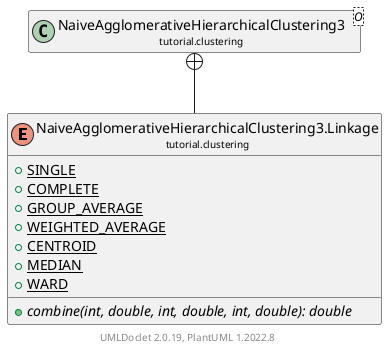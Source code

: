 @startuml
    remove .*\.(Instance|Par|Parameterizer|Factory)$
    set namespaceSeparator none
    hide empty fields
    hide empty methods

    enum "<size:14>NaiveAgglomerativeHierarchicalClustering3.Linkage\n<size:10>tutorial.clustering" as tutorial.clustering.NaiveAgglomerativeHierarchicalClustering3.Linkage [[NaiveAgglomerativeHierarchicalClustering3.Linkage.html]] {
        {static} +SINGLE
        {static} +COMPLETE
        {static} +GROUP_AVERAGE
        {static} +WEIGHTED_AVERAGE
        {static} +CENTROID
        {static} +MEDIAN
        {static} +WARD
        {abstract} +combine(int, double, int, double, int, double): double
    }

    class "<size:14>NaiveAgglomerativeHierarchicalClustering3\n<size:10>tutorial.clustering" as tutorial.clustering.NaiveAgglomerativeHierarchicalClustering3<O> [[NaiveAgglomerativeHierarchicalClustering3.html]]

    tutorial.clustering.NaiveAgglomerativeHierarchicalClustering3 +-- tutorial.clustering.NaiveAgglomerativeHierarchicalClustering3.Linkage

    center footer UMLDoclet 2.0.19, PlantUML 1.2022.8
@enduml
